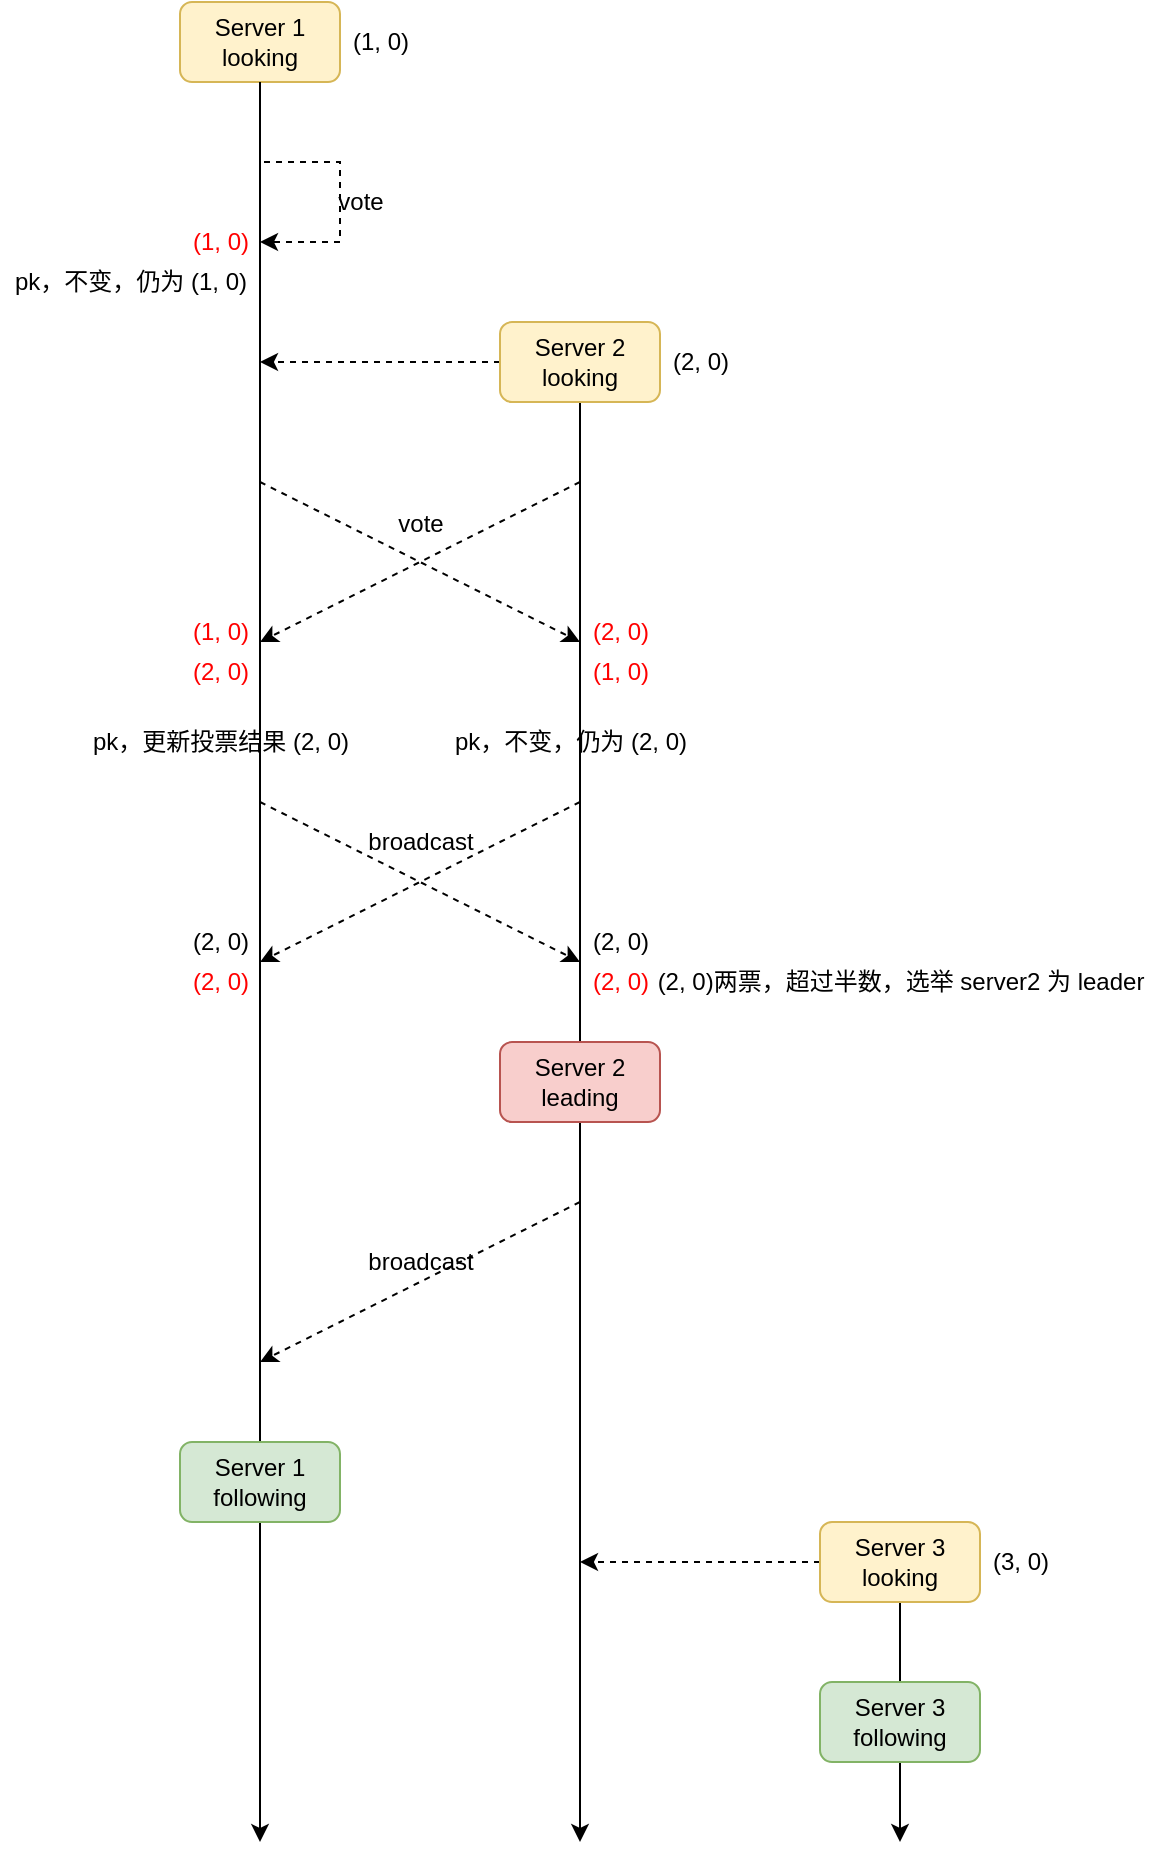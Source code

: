 <mxfile version="12.4.2" type="device" pages="1"><diagram id="K1Ws0M4o8RQETqQ934Sd" name="第 1 页"><mxGraphModel dx="1106" dy="830" grid="1" gridSize="10" guides="1" tooltips="1" connect="1" arrows="1" fold="1" page="1" pageScale="1" pageWidth="827" pageHeight="1169" math="0" shadow="0"><root><mxCell id="0"/><mxCell id="1" parent="0"/><mxCell id="l-UbAX6A4KgEk3UL3N6t-13" style="edgeStyle=orthogonalEdgeStyle;rounded=0;orthogonalLoop=1;jettySize=auto;html=1;dashed=1;fontColor=#000000;" parent="1" edge="1"><mxGeometry relative="1" as="geometry"><mxPoint x="280" y="160" as="targetPoint"/><mxPoint x="280" y="130" as="sourcePoint"/><Array as="points"><mxPoint x="280" y="120"/><mxPoint x="320" y="120"/><mxPoint x="320" y="160"/></Array></mxGeometry></mxCell><mxCell id="l-UbAX6A4KgEk3UL3N6t-1" value="Server 1&lt;br&gt;looking" style="rounded=1;whiteSpace=wrap;html=1;fillColor=#fff2cc;strokeColor=#d6b656;fontColor=#000000;" parent="1" vertex="1"><mxGeometry x="240" y="40" width="80" height="40" as="geometry"/></mxCell><mxCell id="l-UbAX6A4KgEk3UL3N6t-15" style="edgeStyle=orthogonalEdgeStyle;rounded=0;orthogonalLoop=1;jettySize=auto;html=1;fontColor=#000000;" parent="1" source="l-UbAX6A4KgEk3UL3N6t-2" edge="1"><mxGeometry relative="1" as="geometry"><mxPoint x="440" y="960" as="targetPoint"/></mxGeometry></mxCell><mxCell id="l-UbAX6A4KgEk3UL3N6t-42" style="edgeStyle=orthogonalEdgeStyle;rounded=0;orthogonalLoop=1;jettySize=auto;html=1;fontColor=#000000;dashed=1;" parent="1" source="l-UbAX6A4KgEk3UL3N6t-2" edge="1"><mxGeometry relative="1" as="geometry"><mxPoint x="280" y="220" as="targetPoint"/></mxGeometry></mxCell><mxCell id="l-UbAX6A4KgEk3UL3N6t-2" value="Server 2&lt;br&gt;looking" style="rounded=1;whiteSpace=wrap;html=1;fillColor=#fff2cc;strokeColor=#d6b656;fontColor=#000000;" parent="1" vertex="1"><mxGeometry x="400" y="200" width="80" height="40" as="geometry"/></mxCell><mxCell id="l-UbAX6A4KgEk3UL3N6t-41" style="edgeStyle=orthogonalEdgeStyle;rounded=0;orthogonalLoop=1;jettySize=auto;html=1;fontColor=#000000;" parent="1" source="l-UbAX6A4KgEk3UL3N6t-3" edge="1"><mxGeometry relative="1" as="geometry"><mxPoint x="600" y="960" as="targetPoint"/></mxGeometry></mxCell><mxCell id="l-UbAX6A4KgEk3UL3N6t-43" style="edgeStyle=orthogonalEdgeStyle;rounded=0;orthogonalLoop=1;jettySize=auto;html=1;dashed=1;fontColor=#000000;" parent="1" source="l-UbAX6A4KgEk3UL3N6t-3" edge="1"><mxGeometry relative="1" as="geometry"><mxPoint x="440" y="820" as="targetPoint"/></mxGeometry></mxCell><mxCell id="l-UbAX6A4KgEk3UL3N6t-3" value="Server 3&lt;br&gt;looking" style="rounded=1;whiteSpace=wrap;html=1;fillColor=#fff2cc;strokeColor=#d6b656;fontColor=#000000;" parent="1" vertex="1"><mxGeometry x="560" y="800" width="80" height="40" as="geometry"/></mxCell><mxCell id="l-UbAX6A4KgEk3UL3N6t-4" value="(1, 0)" style="text;html=1;align=center;verticalAlign=middle;resizable=0;points=[];;autosize=1;fontColor=#000000;" parent="1" vertex="1"><mxGeometry x="320" y="50" width="40" height="20" as="geometry"/></mxCell><mxCell id="l-UbAX6A4KgEk3UL3N6t-6" value="(3, 0)" style="text;html=1;align=center;verticalAlign=middle;resizable=0;points=[];;autosize=1;fontColor=#000000;" parent="1" vertex="1"><mxGeometry x="640" y="810" width="40" height="20" as="geometry"/></mxCell><mxCell id="l-UbAX6A4KgEk3UL3N6t-16" value="(2, 0)" style="text;html=1;align=center;verticalAlign=middle;resizable=0;points=[];;autosize=1;fontColor=#000000;" parent="1" vertex="1"><mxGeometry x="480" y="210" width="40" height="20" as="geometry"/></mxCell><mxCell id="l-UbAX6A4KgEk3UL3N6t-17" value="" style="endArrow=classic;html=1;dashed=1;fontColor=#000000;" parent="1" edge="1"><mxGeometry width="50" height="50" relative="1" as="geometry"><mxPoint x="440" y="280" as="sourcePoint"/><mxPoint x="280" y="360" as="targetPoint"/></mxGeometry></mxCell><mxCell id="l-UbAX6A4KgEk3UL3N6t-18" value="" style="endArrow=classic;html=1;dashed=1;fontColor=#000000;" parent="1" edge="1"><mxGeometry width="50" height="50" relative="1" as="geometry"><mxPoint x="280" y="280" as="sourcePoint"/><mxPoint x="440" y="360" as="targetPoint"/></mxGeometry></mxCell><mxCell id="l-UbAX6A4KgEk3UL3N6t-19" value="(1, 0)" style="text;html=1;align=center;verticalAlign=middle;resizable=0;points=[];;autosize=1;fontColor=#FF0000;" parent="1" vertex="1"><mxGeometry x="240" y="345" width="40" height="20" as="geometry"/></mxCell><mxCell id="l-UbAX6A4KgEk3UL3N6t-20" value="(2, 0)" style="text;html=1;align=center;verticalAlign=middle;resizable=0;points=[];;autosize=1;fontColor=#FF0000;" parent="1" vertex="1"><mxGeometry x="440" y="345" width="40" height="20" as="geometry"/></mxCell><mxCell id="l-UbAX6A4KgEk3UL3N6t-21" value="pk，更新投票结果 (2, 0)" style="text;html=1;align=center;verticalAlign=middle;resizable=0;points=[];;autosize=1;fontColor=#000000;" parent="1" vertex="1"><mxGeometry x="190" y="400" width="140" height="20" as="geometry"/></mxCell><mxCell id="l-UbAX6A4KgEk3UL3N6t-22" value="(2, 0)" style="text;html=1;align=center;verticalAlign=middle;resizable=0;points=[];;autosize=1;fontColor=#FF0000;" parent="1" vertex="1"><mxGeometry x="240" y="365" width="40" height="20" as="geometry"/></mxCell><mxCell id="l-UbAX6A4KgEk3UL3N6t-23" value="(1, 0)" style="text;html=1;align=center;verticalAlign=middle;resizable=0;points=[];;autosize=1;fontColor=#FF0000;" parent="1" vertex="1"><mxGeometry x="440" y="365" width="40" height="20" as="geometry"/></mxCell><mxCell id="l-UbAX6A4KgEk3UL3N6t-25" value="pk，不变，仍为 (2, 0)" style="text;html=1;align=center;verticalAlign=middle;resizable=0;points=[];;autosize=1;fontColor=#000000;" parent="1" vertex="1"><mxGeometry x="370" y="400" width="130" height="20" as="geometry"/></mxCell><mxCell id="l-UbAX6A4KgEk3UL3N6t-26" value="" style="endArrow=classic;html=1;dashed=1;fontColor=#000000;" parent="1" edge="1"><mxGeometry width="50" height="50" relative="1" as="geometry"><mxPoint x="280" y="440" as="sourcePoint"/><mxPoint x="440" y="520" as="targetPoint"/></mxGeometry></mxCell><mxCell id="l-UbAX6A4KgEk3UL3N6t-27" value="" style="endArrow=classic;html=1;dashed=1;fontColor=#000000;" parent="1" edge="1"><mxGeometry width="50" height="50" relative="1" as="geometry"><mxPoint x="440" y="440" as="sourcePoint"/><mxPoint x="280" y="520" as="targetPoint"/></mxGeometry></mxCell><mxCell id="l-UbAX6A4KgEk3UL3N6t-28" value="(2, 0)" style="text;html=1;align=center;verticalAlign=middle;resizable=0;points=[];;autosize=1;fontColor=#000000;" parent="1" vertex="1"><mxGeometry x="240" y="500" width="40" height="20" as="geometry"/></mxCell><mxCell id="l-UbAX6A4KgEk3UL3N6t-29" value="(2, 0)" style="text;html=1;align=center;verticalAlign=middle;resizable=0;points=[];;autosize=1;fontColor=#FF0000;" parent="1" vertex="1"><mxGeometry x="240" y="520" width="40" height="20" as="geometry"/></mxCell><mxCell id="l-UbAX6A4KgEk3UL3N6t-30" value="(2, 0)" style="text;html=1;align=center;verticalAlign=middle;resizable=0;points=[];;autosize=1;fontColor=#FF0000;" parent="1" vertex="1"><mxGeometry x="440" y="520" width="40" height="20" as="geometry"/></mxCell><mxCell id="l-UbAX6A4KgEk3UL3N6t-31" value="(2, 0)" style="text;html=1;align=center;verticalAlign=middle;resizable=0;points=[];;autosize=1;fontColor=#000000;" parent="1" vertex="1"><mxGeometry x="440" y="500" width="40" height="20" as="geometry"/></mxCell><mxCell id="l-UbAX6A4KgEk3UL3N6t-32" value="(1, 0)" style="text;html=1;align=center;verticalAlign=middle;resizable=0;points=[];;autosize=1;fontColor=#FF0000;" parent="1" vertex="1"><mxGeometry x="240" y="150" width="40" height="20" as="geometry"/></mxCell><mxCell id="l-UbAX6A4KgEk3UL3N6t-34" value="pk，不变，仍为 (1, 0)" style="text;html=1;align=center;verticalAlign=middle;resizable=0;points=[];;autosize=1;fontColor=#000000;" parent="1" vertex="1"><mxGeometry x="150" y="170" width="130" height="20" as="geometry"/></mxCell><mxCell id="l-UbAX6A4KgEk3UL3N6t-37" value="Server 2&lt;br&gt;leading" style="rounded=1;whiteSpace=wrap;html=1;fillColor=#f8cecc;strokeColor=#b85450;fontColor=#000000;" parent="1" vertex="1"><mxGeometry x="400" y="560" width="80" height="40" as="geometry"/></mxCell><mxCell id="l-UbAX6A4KgEk3UL3N6t-38" value="" style="endArrow=classic;html=1;dashed=1;fontColor=#000000;" parent="1" edge="1"><mxGeometry width="50" height="50" relative="1" as="geometry"><mxPoint x="440" y="640" as="sourcePoint"/><mxPoint x="280" y="720" as="targetPoint"/></mxGeometry></mxCell><mxCell id="l-UbAX6A4KgEk3UL3N6t-40" style="edgeStyle=orthogonalEdgeStyle;rounded=0;orthogonalLoop=1;jettySize=auto;html=1;fontColor=#000000;" parent="1" source="l-UbAX6A4KgEk3UL3N6t-1" edge="1"><mxGeometry relative="1" as="geometry"><mxPoint x="280" y="120" as="sourcePoint"/><mxPoint x="280" y="960" as="targetPoint"/></mxGeometry></mxCell><mxCell id="l-UbAX6A4KgEk3UL3N6t-39" value="Server 1&lt;br&gt;following" style="rounded=1;whiteSpace=wrap;html=1;fillColor=#d5e8d4;strokeColor=#82b366;fontColor=#000000;" parent="1" vertex="1"><mxGeometry x="240" y="760" width="80" height="40" as="geometry"/></mxCell><mxCell id="l-UbAX6A4KgEk3UL3N6t-44" value="Server 3&lt;br&gt;following" style="rounded=1;whiteSpace=wrap;html=1;fillColor=#d5e8d4;strokeColor=#82b366;fontColor=#000000;" parent="1" vertex="1"><mxGeometry x="560" y="880" width="80" height="40" as="geometry"/></mxCell><mxCell id="MQMSKFnCC7tRQpb-rYJl-2" value="vote" style="text;html=1;align=center;verticalAlign=middle;resizable=0;points=[];;autosize=1;fontColor=#000000;" parent="1" vertex="1"><mxGeometry x="310" y="130" width="40" height="20" as="geometry"/></mxCell><mxCell id="MQMSKFnCC7tRQpb-rYJl-3" value="vote" style="text;html=1;align=center;verticalAlign=middle;resizable=0;points=[];;autosize=1;fontColor=#000000;" parent="1" vertex="1"><mxGeometry x="340" y="291" width="40" height="20" as="geometry"/></mxCell><mxCell id="MQMSKFnCC7tRQpb-rYJl-4" value="broadcast" style="text;html=1;align=center;verticalAlign=middle;resizable=0;points=[];;autosize=1;fontColor=#000000;" parent="1" vertex="1"><mxGeometry x="325" y="450" width="70" height="20" as="geometry"/></mxCell><mxCell id="MQMSKFnCC7tRQpb-rYJl-5" value="(2, 0)两票，超过半数，选举 server2 为 leader" style="text;html=1;align=center;verticalAlign=middle;resizable=0;points=[];;autosize=1;fontColor=#000000;" parent="1" vertex="1"><mxGeometry x="470" y="520" width="260" height="20" as="geometry"/></mxCell><mxCell id="MQMSKFnCC7tRQpb-rYJl-6" value="broadcast" style="text;html=1;align=center;verticalAlign=middle;resizable=0;points=[];;autosize=1;fontColor=#000000;" parent="1" vertex="1"><mxGeometry x="325" y="660" width="70" height="20" as="geometry"/></mxCell></root></mxGraphModel></diagram></mxfile>